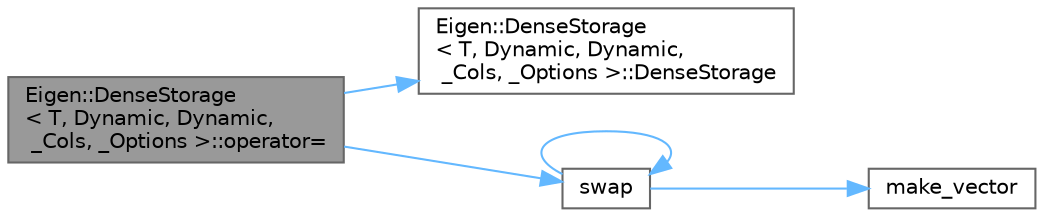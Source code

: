 digraph "Eigen::DenseStorage&lt; T, Dynamic, Dynamic, _Cols, _Options &gt;::operator="
{
 // LATEX_PDF_SIZE
  bgcolor="transparent";
  edge [fontname=Helvetica,fontsize=10,labelfontname=Helvetica,labelfontsize=10];
  node [fontname=Helvetica,fontsize=10,shape=box,height=0.2,width=0.4];
  rankdir="LR";
  Node1 [id="Node000001",label="Eigen::DenseStorage\l\< T, Dynamic, Dynamic,\l _Cols, _Options \>::operator=",height=0.2,width=0.4,color="gray40", fillcolor="grey60", style="filled", fontcolor="black",tooltip=" "];
  Node1 -> Node2 [id="edge1_Node000001_Node000002",color="steelblue1",style="solid",tooltip=" "];
  Node2 [id="Node000002",label="Eigen::DenseStorage\l\< T, Dynamic, Dynamic,\l _Cols, _Options \>::DenseStorage",height=0.2,width=0.4,color="grey40", fillcolor="white", style="filled",URL="$class_eigen_1_1_dense_storage_3_01_t_00_01_dynamic_00_01_dynamic_00_01___cols_00_01___options_01_4.html#a5da55ff3af1a67972687ee567e87ada2",tooltip=" "];
  Node1 -> Node3 [id="edge2_Node000001_Node000003",color="steelblue1",style="solid",tooltip=" "];
  Node3 [id="Node000003",label="swap",height=0.2,width=0.4,color="grey40", fillcolor="white", style="filled",URL="$level1__impl_8h.html#a2e2212d2e55ad7479d212e08b2eb0345",tooltip=" "];
  Node3 -> Node4 [id="edge3_Node000003_Node000004",color="steelblue1",style="solid",tooltip=" "];
  Node4 [id="Node000004",label="make_vector",height=0.2,width=0.4,color="grey40", fillcolor="white", style="filled",URL="$level1__impl_8h.html#ae339a3d924ebae3773d8cd03d2a37ffc",tooltip=" "];
  Node3 -> Node3 [id="edge4_Node000003_Node000003",color="steelblue1",style="solid",tooltip=" "];
}
